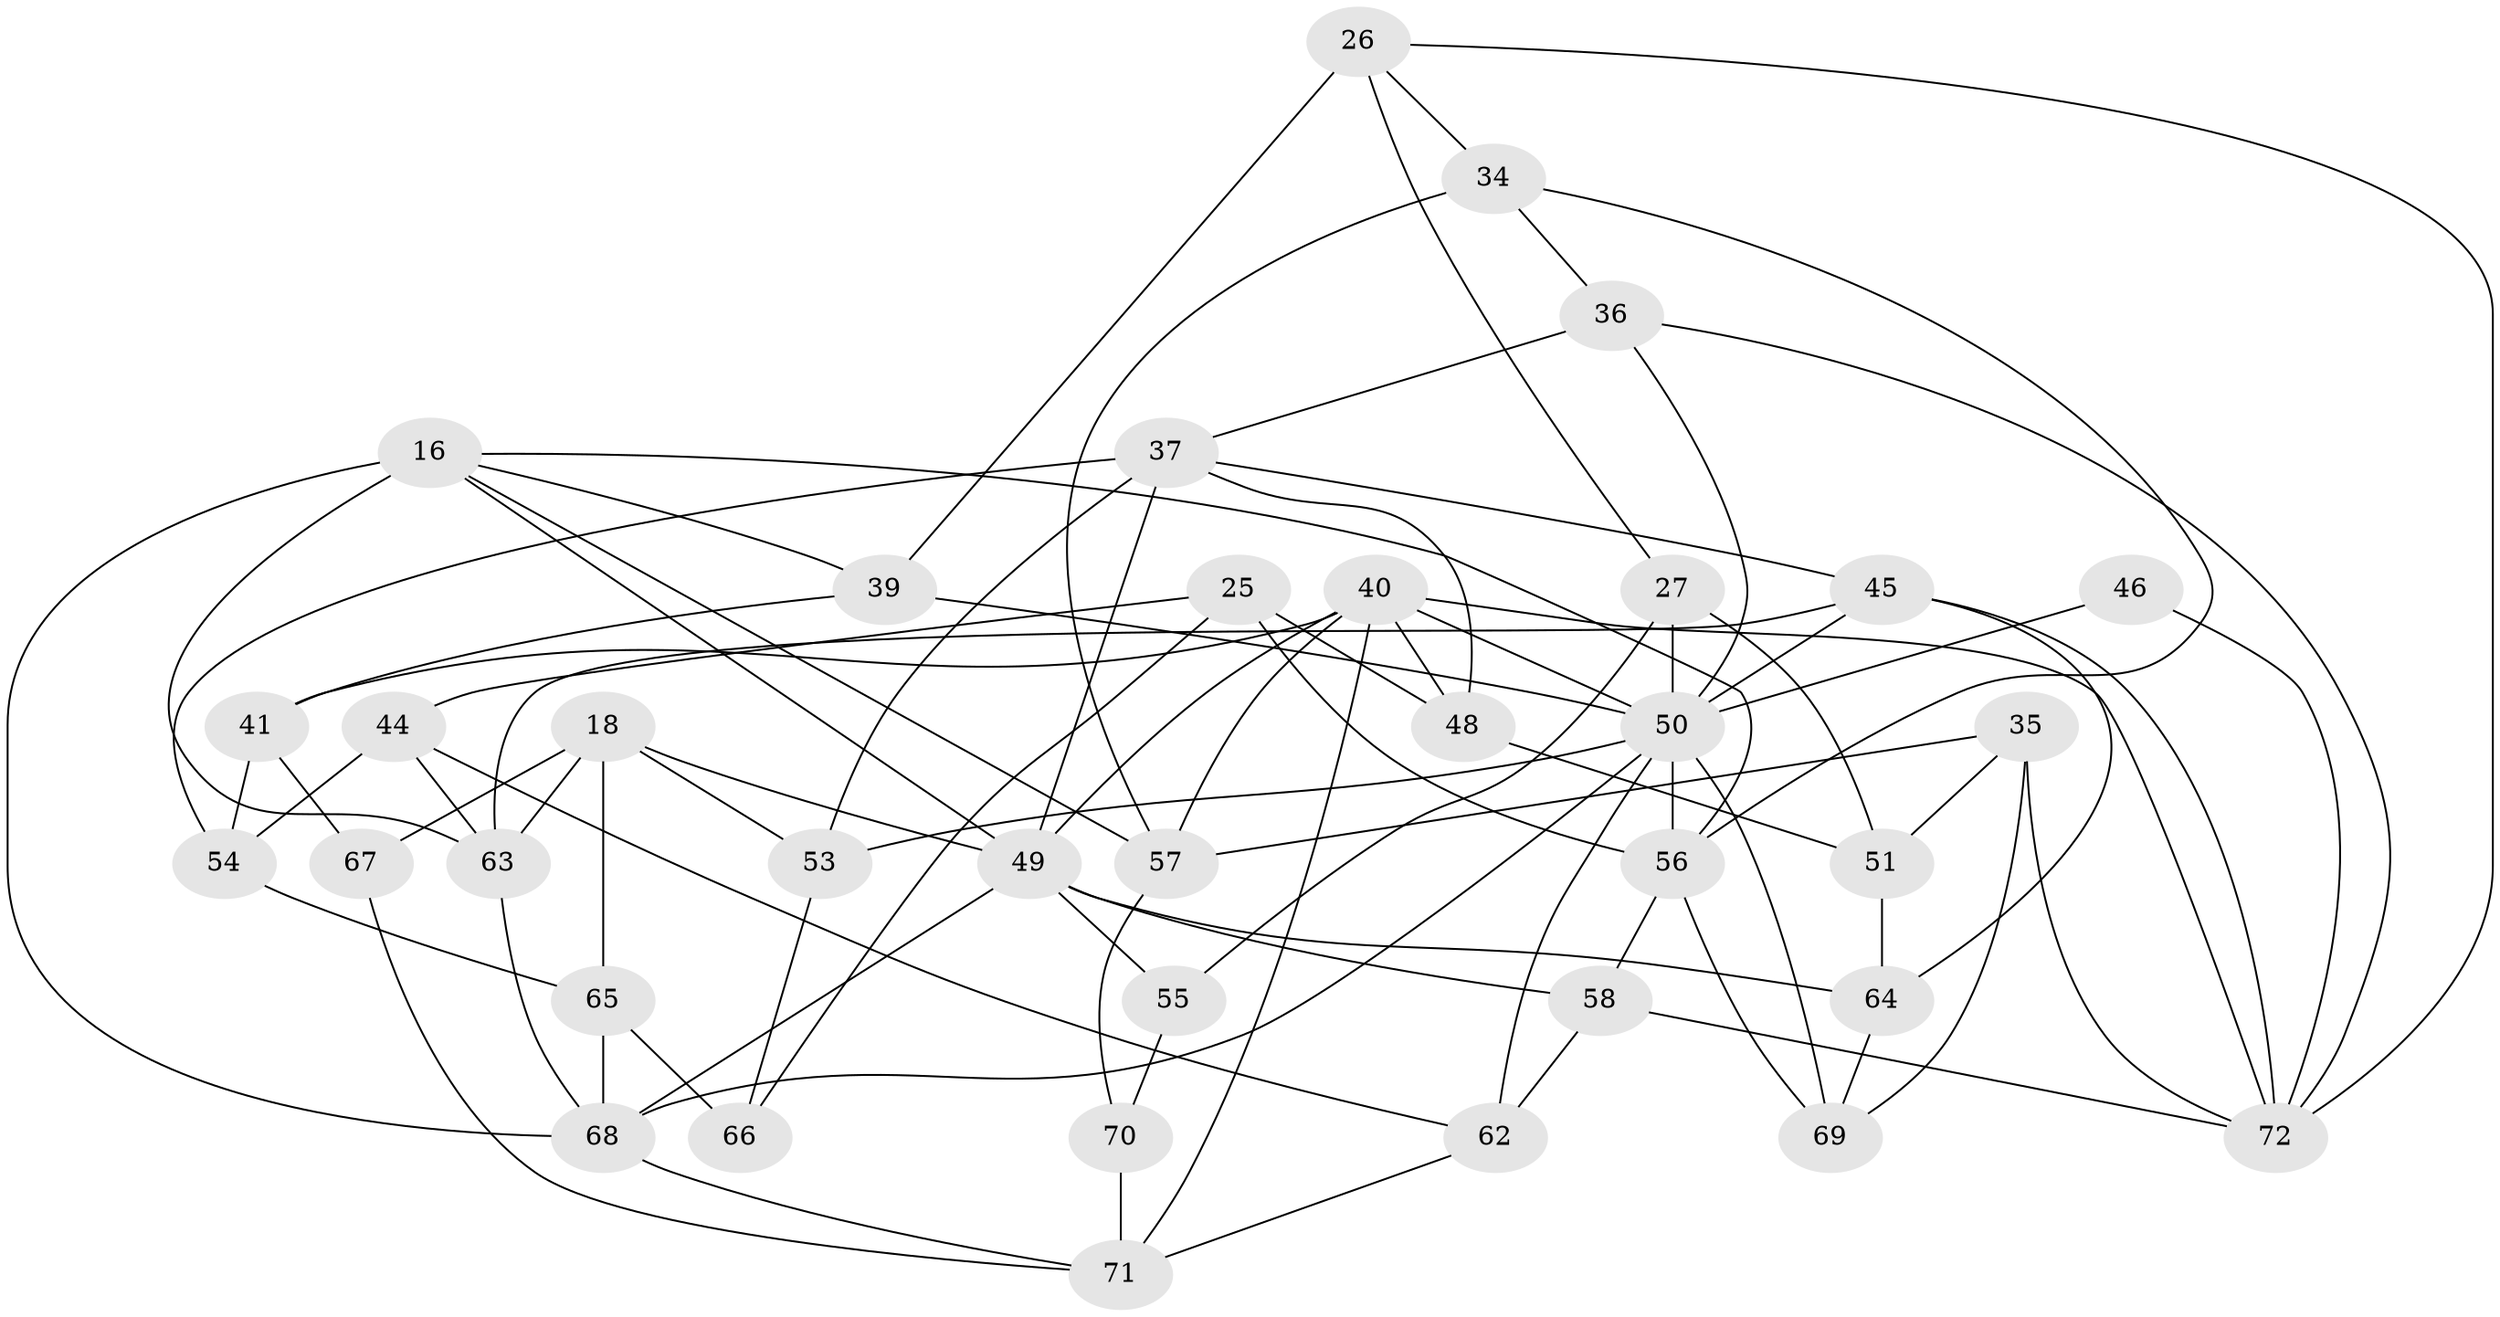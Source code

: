// original degree distribution, {4: 1.0}
// Generated by graph-tools (version 1.1) at 2025/59/03/09/25 04:59:09]
// undirected, 36 vertices, 84 edges
graph export_dot {
graph [start="1"]
  node [color=gray90,style=filled];
  16 [super="+2+10"];
  18 [super="+5"];
  25;
  26;
  27 [super="+24"];
  34;
  35;
  36;
  37 [super="+11+14"];
  39;
  40 [super="+13+15"];
  41;
  44;
  45 [super="+38+31"];
  46;
  48;
  49 [super="+4+9+12"];
  50 [super="+20+28+43"];
  51;
  53;
  54;
  55;
  56 [super="+21"];
  57 [super="+52"];
  58 [super="+33"];
  62 [super="+61"];
  63 [super="+23"];
  64;
  65 [super="+59"];
  66;
  67;
  68 [super="+17+60"];
  69;
  70 [super="+6"];
  71 [super="+19"];
  72 [super="+1+29+30"];
  16 -- 39;
  16 -- 57;
  16 -- 63 [weight=2];
  16 -- 49;
  16 -- 68 [weight=2];
  16 -- 56;
  18 -- 67 [weight=2];
  18 -- 53;
  18 -- 65;
  18 -- 63;
  18 -- 49;
  25 -- 66;
  25 -- 56;
  25 -- 44;
  25 -- 48;
  26 -- 34;
  26 -- 27;
  26 -- 39;
  26 -- 72;
  27 -- 51;
  27 -- 55;
  27 -- 50 [weight=3];
  34 -- 36;
  34 -- 57;
  34 -- 56;
  35 -- 69;
  35 -- 51;
  35 -- 57;
  35 -- 72;
  36 -- 37;
  36 -- 72;
  36 -- 50;
  37 -- 48;
  37 -- 45 [weight=2];
  37 -- 53;
  37 -- 49 [weight=2];
  37 -- 54;
  39 -- 41;
  39 -- 50;
  40 -- 57;
  40 -- 49;
  40 -- 41;
  40 -- 72 [weight=2];
  40 -- 71;
  40 -- 50;
  40 -- 48;
  41 -- 67;
  41 -- 54;
  44 -- 62;
  44 -- 54;
  44 -- 63;
  45 -- 72 [weight=2];
  45 -- 64;
  45 -- 63;
  45 -- 50 [weight=2];
  46 -- 72 [weight=3];
  46 -- 50;
  48 -- 51;
  49 -- 55;
  49 -- 64;
  49 -- 58;
  49 -- 68 [weight=2];
  50 -- 68;
  50 -- 62 [weight=3];
  50 -- 56;
  50 -- 69;
  50 -- 53;
  51 -- 64;
  53 -- 66;
  54 -- 65;
  55 -- 70 [weight=2];
  56 -- 58;
  56 -- 69;
  57 -- 70 [weight=2];
  58 -- 72 [weight=2];
  58 -- 62 [weight=2];
  62 -- 71 [weight=2];
  63 -- 68;
  64 -- 69;
  65 -- 66 [weight=2];
  65 -- 68 [weight=2];
  67 -- 71;
  68 -- 71 [weight=2];
  70 -- 71 [weight=2];
}
